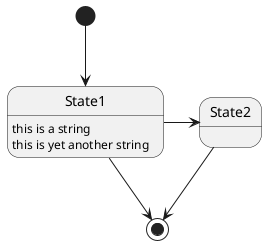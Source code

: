 @startuml

[*] --> State1
State1 --> [*]
State1 : this is a string
State1 : this is yet another string

State1 -> State2
State2 --> [*]

@enduml
